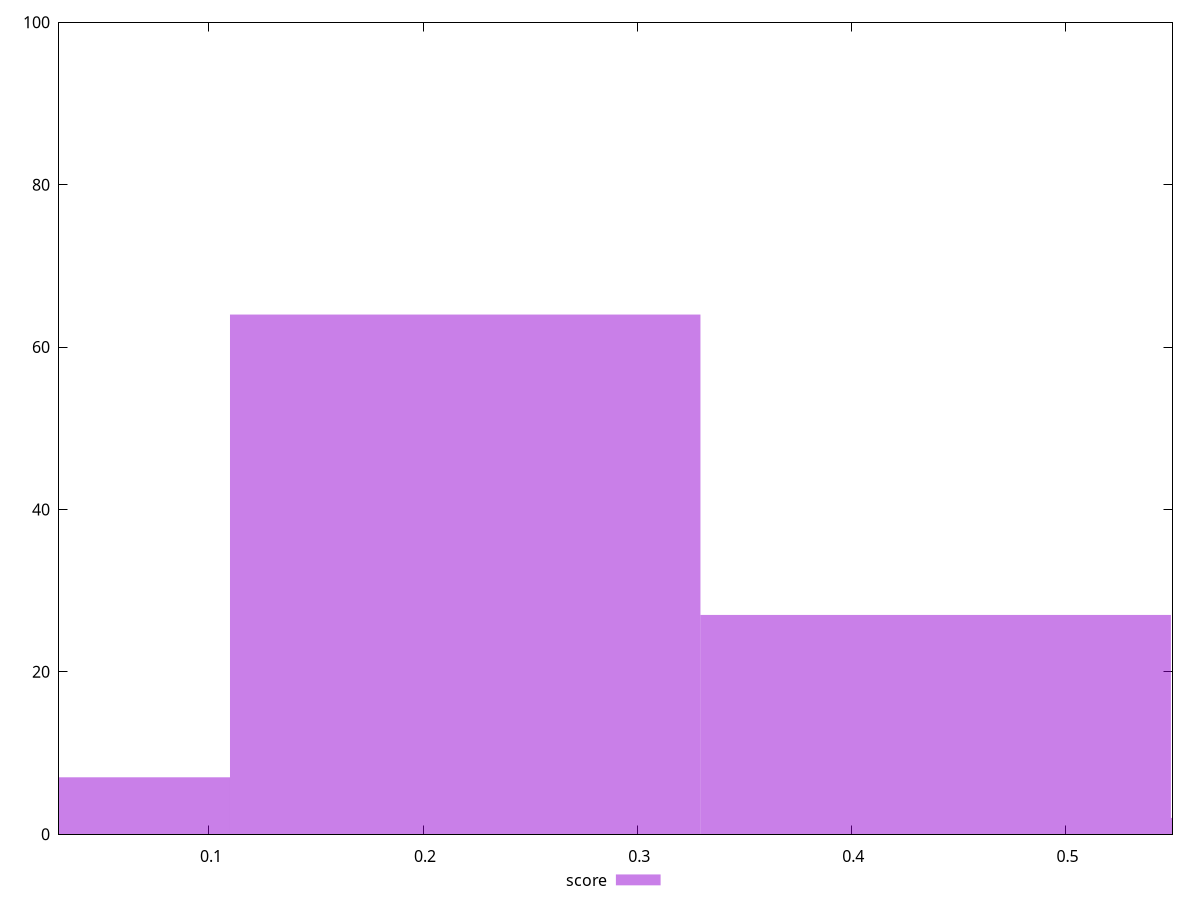 reset

$score <<EOF
0 7
0.21970310284638228 64
0.43940620569276456 27
0.6591093085391468 2
EOF

set key outside below
set boxwidth 0.21970310284638228
set xrange [0.03:0.55]
set yrange [0:100]
set trange [0:100]
set style fill transparent solid 0.5 noborder
set terminal svg size 640, 490 enhanced background rgb 'white'
set output "report_00009_2021-02-08T22-37-41.559Z/estimated-input-latency/samples/pages/score/histogram.svg"

plot $score title "score" with boxes

reset
